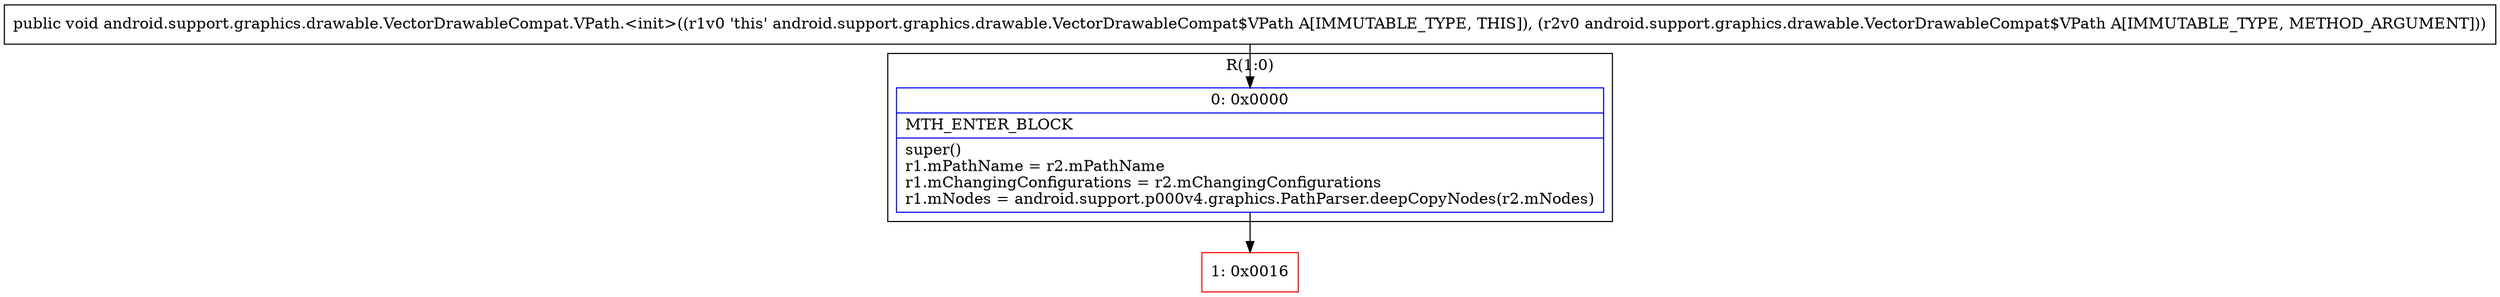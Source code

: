 digraph "CFG forandroid.support.graphics.drawable.VectorDrawableCompat.VPath.\<init\>(Landroid\/support\/graphics\/drawable\/VectorDrawableCompat$VPath;)V" {
subgraph cluster_Region_1892871696 {
label = "R(1:0)";
node [shape=record,color=blue];
Node_0 [shape=record,label="{0\:\ 0x0000|MTH_ENTER_BLOCK\l|super()\lr1.mPathName = r2.mPathName\lr1.mChangingConfigurations = r2.mChangingConfigurations\lr1.mNodes = android.support.p000v4.graphics.PathParser.deepCopyNodes(r2.mNodes)\l}"];
}
Node_1 [shape=record,color=red,label="{1\:\ 0x0016}"];
MethodNode[shape=record,label="{public void android.support.graphics.drawable.VectorDrawableCompat.VPath.\<init\>((r1v0 'this' android.support.graphics.drawable.VectorDrawableCompat$VPath A[IMMUTABLE_TYPE, THIS]), (r2v0 android.support.graphics.drawable.VectorDrawableCompat$VPath A[IMMUTABLE_TYPE, METHOD_ARGUMENT])) }"];
MethodNode -> Node_0;
Node_0 -> Node_1;
}

